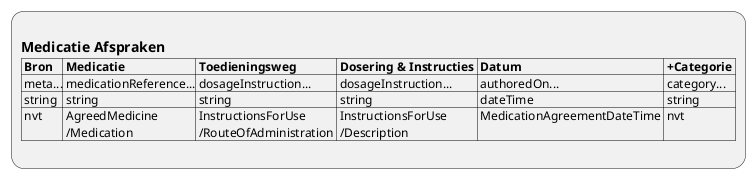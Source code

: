 @startuml ViewDefinition-MedicationRequest
:
== Medicatie Afspraken
|= Bron |= Medicatie |= Toedieningsweg |= Dosering & Instructies |= Datum |= +Categorie |
| meta...| medicationReference...| dosageInstruction...| dosageInstruction...| authoredOn...| category...|
| string | string | string | string | dateTime | string |
| nvt | AgreedMedicine\n /Medication | InstructionsForUse\n /RouteOfAdministration | InstructionsForUse\n /Description | MedicationAgreementDateTime | nvt |
;
@enduml